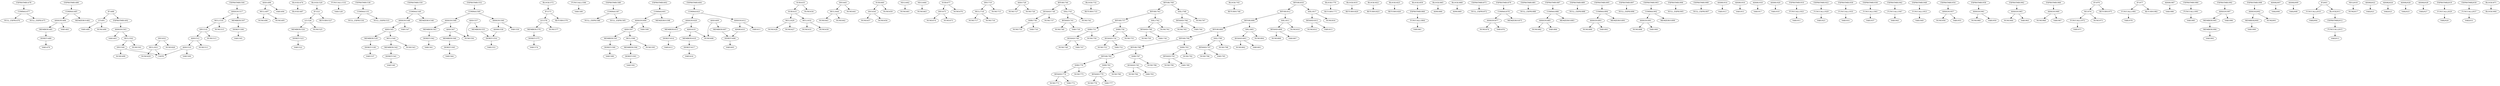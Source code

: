 digraph A { 
COMMA1477 -> NULL_EXPR1476
COMMA1477 -> NULL_EXPR1475
EXPRSTMR1478 -> COMMA1477
DEREF1480 -> VAR1479
MEMBER1481 -> DEREF1480
ASSIGN1484 -> MEMBER1481
ASSIGN1484 -> VAR1483
COMMA1485 -> ASSIGN1484
COMMA1485 -> MEMZERO1482
EXPRSTMR1486 -> COMMA1485
LT1491 -> VAR1489
LT1491 -> NUM1490
IF1488 -> LT1491
MUL1497 -> NUM1496
MUL1497 -> NUM1495
ADD1498 -> MUL1497
ADD1498 -> VAR1494
DIV1500 -> NUM1499
DIV1500 -> CAST0
MUL1502 -> NUM1501
MUL1502 -> DIV1500
ASSIGN1503 -> MUL1502
ASSIGN1503 -> VAR1493
EXPRSTMR1492 -> ASSIGN1503
IF1488 -> EXPRSTMR1492
DEREF1506 -> VAR1505
MEMBER1507 -> DEREF1506
ADD1510 -> VAR1509
ADD1510 -> CAST0
ADD1512 -> NUM1511
ADD1512 -> ADD1510
DIV1514 -> NUM1513
DIV1514 -> ADD1512
MUL1516 -> NUM1515
MUL1516 -> DIV1514
ASSIGN1517 -> MUL1516
ASSIGN1517 -> MEMBER1507
EXPRSTMR1504 -> ASSIGN1517
BLOCK1474 -> BLOCK1487
DEREF1523 -> VAR1522
MEMBER1524 -> DEREF1523
LE1526 -> MEMBER1524
LE1526 -> NUM1525
IF1521 -> LE1526
FUNCCALL1532 -> VAR1528
IF1521 -> RETURN1527
COMMA1535 -> NULL_EXPR1534
COMMA1535 -> NULL_EXPR1533
EXPRSTMR1536 -> COMMA1535
DEREF1538 -> VAR1537
MEMBER1539 -> DEREF1538
DEREF1541 -> VAR1540
MEMBER1542 -> DEREF1541
MUL1544 -> NUM1543
MUL1544 -> MEMBER1542
ADD1545 -> MUL1544
ADD1545 -> MEMBER1539
ASSIGN1548 -> ADD1545
ASSIGN1548 -> VAR1547
COMMA1549 -> ASSIGN1548
COMMA1549 -> MEMZERO1546
EXPRSTMR1550 -> COMMA1549
DEREF1554 -> VAR1553
MEMBER1555 -> DEREF1554
ADD1557 -> NUM1556
ADD1557 -> MEMBER1555
ADDR1558 -> DEREF1554
ASSIGN1560 -> ADDR1558
ASSIGN1560 -> VAR1559
DEREF1562 -> VAR1561
MEMBER1563 -> DEREF1562
DEREF1565 -> VAR1564
MEMBER1566 -> DEREF1565
ADD1567 -> NUM1556
ADD1567 -> MEMBER1566
ASSIGN1568 -> ADD1567
ASSIGN1568 -> MEMBER1563
COMMA1569 -> ASSIGN1568
COMMA1569 -> ASSIGN1560
EXPRSTMR1552 -> COMMA1569
BLOCK1520 -> IF1521
DEREF1575 -> VAR1574
MEMBER1576 -> DEREF1575
LE1578 -> MEMBER1576
LE1578 -> NUM1577
IF1573 -> LE1578
FUNCCALL1584 -> VAR1580
IF1573 -> RETURN1579
COMMA1587 -> NULL_EXPR1586
COMMA1587 -> NULL_EXPR1585
EXPRSTMR1588 -> COMMA1587
DEREF1590 -> VAR1589
MEMBER1591 -> DEREF1590
DEREF1593 -> VAR1592
MEMBER1594 -> DEREF1593
MUL1596 -> NUM1595
MUL1596 -> MEMBER1594
ADD1597 -> MUL1596
ADD1597 -> MEMBER1591
ASSIGN1600 -> ADD1597
ASSIGN1600 -> VAR1599
COMMA1601 -> ASSIGN1600
COMMA1601 -> MEMZERO1598
EXPRSTMR1602 -> COMMA1601
DEREF1606 -> VAR1605
MEMBER1607 -> DEREF1606
ADD1609 -> NUM1608
ADD1609 -> MEMBER1607
ADDR1610 -> DEREF1606
ASSIGN1612 -> ADDR1610
ASSIGN1612 -> VAR1611
DEREF1614 -> VAR1613
MEMBER1615 -> DEREF1614
DEREF1617 -> VAR1616
MEMBER1618 -> DEREF1617
ADD1619 -> NUM1608
ADD1619 -> MEMBER1618
ASSIGN1620 -> ADD1619
ASSIGN1620 -> MEMBER1615
COMMA1621 -> ASSIGN1620
COMMA1621 -> ASSIGN1612
EXPRSTMR1604 -> COMMA1621
BLOCK1572 -> IF1573
MUL1629 -> NUM1628
MUL1629 -> NUM1627
MUL1632 -> NUM1631
MUL1632 -> NUM1630
SUB1633 -> MUL1632
SUB1633 -> MUL1629
SUB1635 -> NUM1634
SUB1635 -> SUB1633
MUL1644 -> NUM1643
MUL1644 -> NUM1642
DIV1645 -> MUL1644
DIV1645 -> NUM1641
DIV1658 -> NUM1657
DIV1658 -> NUM1656
SUB1660 -> NUM1659
SUB1660 -> DIV1658
NEG1662 -> NUM1661
NEG1664 -> NUM1663
DIV1675 -> NUM1674
DIV1675 -> NUM1673
SUB1677 -> NUM1676
SUB1677 -> DIV1675
MUL1718 -> NUM1717
MUL1718 -> NUM1716
DIV1719 -> MUL1718
DIV1719 -> NUM1715
ADD1728 -> NUM1727
ADD1728 -> NUM1726
SHR1736 -> NUM1735
SHR1736 -> VAR1734
BITAND1738 -> NUM1737
BITAND1738 -> SHR1736
BITAND1741 -> NUM1740
BITAND1741 -> VAR1739
SHL1743 -> NUM1742
SHL1743 -> BITAND1741
BITOR1744 -> SHL1743
BITOR1744 -> BITAND1738
BLOCK1732 -> RETURN1733
BITAND1749 -> NUM1748
BITAND1749 -> VAR1747
SHR1751 -> NUM1750
SHR1751 -> BITAND1749
BITAND1754 -> NUM1753
BITAND1754 -> VAR1752
SHR1756 -> NUM1755
SHR1756 -> BITAND1754
BITOR1757 -> SHR1756
BITOR1757 -> SHR1751
BITAND1760 -> NUM1759
BITAND1760 -> VAR1758
SHL1762 -> NUM1761
SHL1762 -> BITAND1760
BITOR1763 -> SHL1762
BITOR1763 -> BITOR1757
BITAND1766 -> NUM1765
BITAND1766 -> VAR1764
SHL1768 -> NUM1767
SHL1768 -> BITAND1766
BITOR1769 -> SHL1768
BITOR1769 -> BITOR1763
BLOCK1745 -> RETURN1746
BITAND1774 -> NUM1773
BITAND1774 -> VAR1772
SHR1776 -> NUM1775
SHR1776 -> BITAND1774
BITAND1779 -> NUM1778
BITAND1779 -> VAR1777
SHR1781 -> NUM1780
SHR1781 -> BITAND1779
BITOR1782 -> SHR1781
BITOR1782 -> SHR1776
BITAND1785 -> NUM1784
BITAND1785 -> VAR1783
SHR1787 -> NUM1786
SHR1787 -> BITAND1785
BITOR1788 -> SHR1787
BITOR1788 -> BITOR1782
BITAND1791 -> NUM1790
BITAND1791 -> VAR1789
SHR1793 -> NUM1792
SHR1793 -> BITAND1791
BITOR1794 -> SHR1793
BITOR1794 -> BITOR1788
BITAND1797 -> NUM1796
BITAND1797 -> VAR1795
SHL1799 -> NUM1798
SHL1799 -> BITAND1797
BITOR1800 -> SHL1799
BITOR1800 -> BITOR1794
BITAND1803 -> NUM1802
BITAND1803 -> VAR1801
SHL1805 -> NUM1804
SHL1805 -> BITAND1803
BITOR1806 -> SHL1805
BITOR1806 -> BITOR1800
BITAND1809 -> NUM1808
BITAND1809 -> VAR1807
SHL1811 -> NUM1810
SHL1811 -> BITAND1809
BITOR1812 -> SHL1811
BITOR1812 -> BITOR1806
BITAND1815 -> NUM1814
BITAND1815 -> VAR1813
SHL1817 -> NUM1816
SHL1817 -> BITAND1815
BITOR1818 -> SHL1817
BITOR1818 -> BITOR1812
BLOCK1770 -> RETURN1771
BLOCK1819 -> RETURN1820
BLOCK1822 -> RETURN1823
BLOCK1825 -> RETURN1826
MUL1831 -> CAST0
MUL1831 -> NUM1829
DIV1832 -> MUL1831
DIV1832 -> NUM1828
FUNCCALL1864 -> VAR1861
EXPRSTMR1860 -> FUNCCALL1864
BLOCK1859 -> EXPRSTMR1860
BLOCK1865 -> ASM1866
BLOCK1868 -> ASM1869
EXPRSTMR1873 -> NULL_EXPR1872
ASSIGN1877 -> NUM1874
ASSIGN1877 -> VAR1876
COMMA1878 -> ASSIGN1877
COMMA1878 -> MEMZERO1875
EXPRSTMR1879 -> COMMA1878
EXPRSTMR1881 -> NULL_EXPR1880
ASSIGN1885 -> NUM1882
ASSIGN1885 -> VAR1884
COMMA1886 -> ASSIGN1885
COMMA1886 -> MEMZERO1883
EXPRSTMR1887 -> COMMA1886
EXPRSTMR1889 -> NULL_EXPR1888
ASSIGN1893 -> NUM1890
ASSIGN1893 -> VAR1892
COMMA1894 -> ASSIGN1893
COMMA1894 -> MEMZERO1891
EXPRSTMR1895 -> COMMA1894
EXPRSTMR1897 -> NULL_EXPR1896
ASSIGN1901 -> NUM1898
ASSIGN1901 -> VAR1900
COMMA1902 -> ASSIGN1901
COMMA1902 -> MEMZERO1899
EXPRSTMR1903 -> COMMA1902
EXPRSTMR1906 -> NULL_EXPR1905
EXPRSTMR1908 -> NULL_EXPR1907
ADDR1914 -> VAR1913
ADDR1916 -> VAR1915
ADDR1918 -> VAR1917
ADDR1920 -> VAR1919
FUNCCALL1921 -> VAR1911
EXPRSTMR1910 -> FUNCCALL1921
FUNCCALL1929 -> VAR1923
EXPRSTMR1922 -> FUNCCALL1929
FUNCCALL1935 -> VAR1931
EXPRSTMR1930 -> FUNCCALL1935
FUNCCALL1941 -> VAR1937
EXPRSTMR1936 -> FUNCCALL1941
FUNCCALL1947 -> VAR1943
EXPRSTMR1942 -> FUNCCALL1947
FUNCCALL1953 -> VAR1949
EXPRSTMR1948 -> FUNCCALL1953
ASSIGN1957 -> NUM1956
ASSIGN1957 -> VAR1955
EXPRSTMR1954 -> ASSIGN1957
ASSIGN1961 -> NUM1960
ASSIGN1961 -> VAR1959
EXPRSTMR1958 -> ASSIGN1961
ASSIGN1965 -> NUM1964
ASSIGN1965 -> VAR1963
EXPRSTMR1962 -> ASSIGN1965
ASSIGN1969 -> NUM1968
ASSIGN1969 -> VAR1967
EXPRSTMR1966 -> ASSIGN1969
FUNCCALL1972 -> VAR1971
NE1974 -> NUM1973
NE1974 -> FUNCCALL1972
IF1970 -> NE1974
IF1970 -> RETURN1975
FUNCCALL1981 -> VAR1978
IF1977 -> FUNCCALL1981
IF1977 -> RETURN1982
ADDR1987 -> VAR1986
FUNCCALL1991 -> VAR1985
EXPRSTMR1984 -> FUNCCALL1991
MEMBER1994 -> VAR1993
MEMBER1995 -> MEMBER1994
ASSIGN1997 -> VAR1996
ASSIGN1997 -> MEMBER1995
EXPRSTMR1992 -> ASSIGN1997
MEMBER2000 -> VAR1999
ASSIGN2002 -> NUM2001
ASSIGN2002 -> MEMBER2000
EXPRSTMR1998 -> ASSIGN2002
ADDR2007 -> VAR2006
ADDR2009 -> VAR2008
FUNCCALL2010 -> VAR2004
IF2003 -> FUNCCALL2010
FUNCCALL2015 -> VAR2013
EXPRSTMR2012 -> FUNCCALL2015
NEG2018 -> NUM2017
BLOCK2011 -> EXPRSTMR2012
IF2003 -> BLOCK2011
ADDR2022 -> VAR2021
ADDR2024 -> VAR2023
ADDR2026 -> VAR2025
ADDR2028 -> VAR2027
FUNCCALL2029 -> VAR2020
EXPRSTMR2019 -> FUNCCALL2029
FUNCCALL2037 -> VAR2031
EXPRSTMR2030 -> FUNCCALL2037
BLOCK1871 -> BLOCK1904
}
